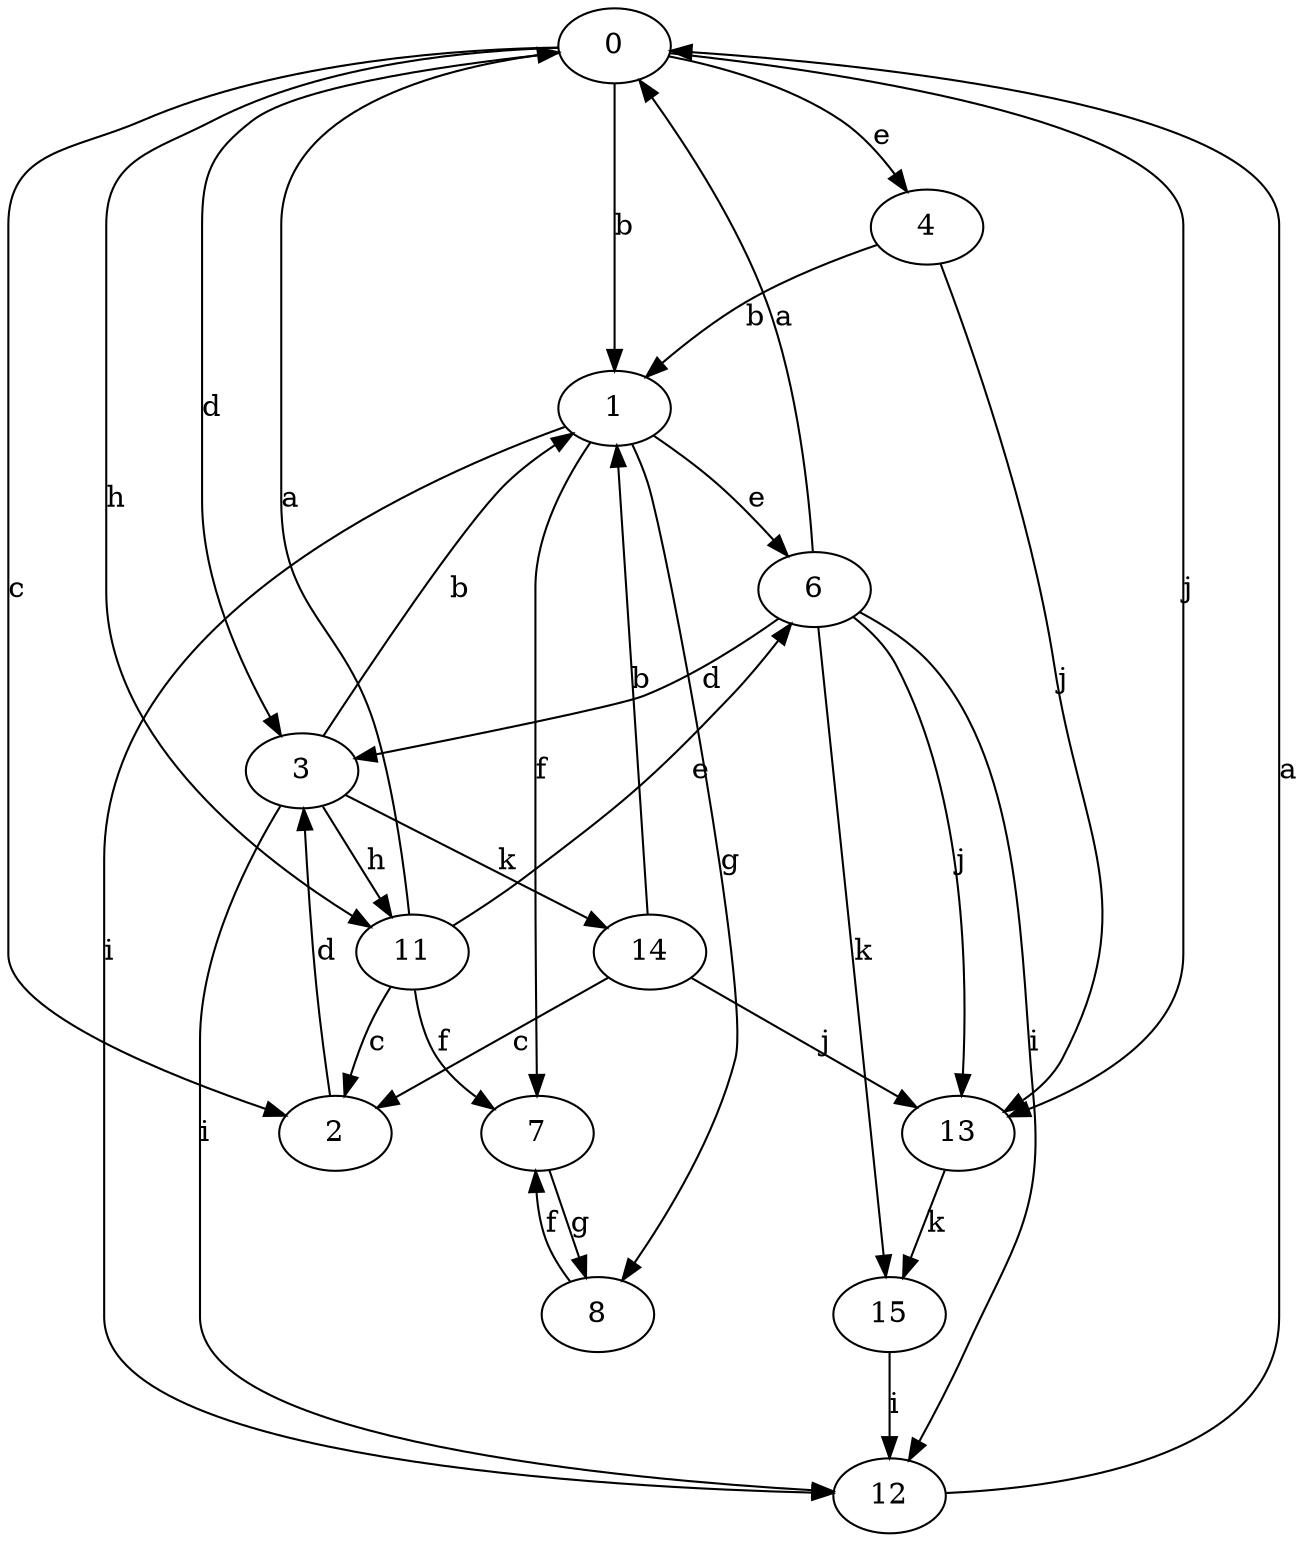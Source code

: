 strict digraph  {
0;
1;
2;
3;
4;
6;
7;
8;
11;
12;
13;
14;
15;
0 -> 1  [label=b];
0 -> 2  [label=c];
0 -> 3  [label=d];
0 -> 4  [label=e];
0 -> 11  [label=h];
0 -> 13  [label=j];
1 -> 6  [label=e];
1 -> 7  [label=f];
1 -> 8  [label=g];
1 -> 12  [label=i];
2 -> 3  [label=d];
3 -> 1  [label=b];
3 -> 11  [label=h];
3 -> 12  [label=i];
3 -> 14  [label=k];
4 -> 1  [label=b];
4 -> 13  [label=j];
6 -> 0  [label=a];
6 -> 3  [label=d];
6 -> 12  [label=i];
6 -> 13  [label=j];
6 -> 15  [label=k];
7 -> 8  [label=g];
8 -> 7  [label=f];
11 -> 0  [label=a];
11 -> 2  [label=c];
11 -> 6  [label=e];
11 -> 7  [label=f];
12 -> 0  [label=a];
13 -> 15  [label=k];
14 -> 1  [label=b];
14 -> 2  [label=c];
14 -> 13  [label=j];
15 -> 12  [label=i];
}
